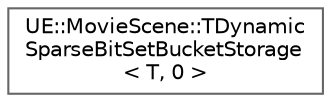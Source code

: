 digraph "Graphical Class Hierarchy"
{
 // INTERACTIVE_SVG=YES
 // LATEX_PDF_SIZE
  bgcolor="transparent";
  edge [fontname=Helvetica,fontsize=10,labelfontname=Helvetica,labelfontsize=10];
  node [fontname=Helvetica,fontsize=10,shape=box,height=0.2,width=0.4];
  rankdir="LR";
  Node0 [id="Node000000",label="UE::MovieScene::TDynamic\lSparseBitSetBucketStorage\l\< T, 0 \>",height=0.2,width=0.4,color="grey40", fillcolor="white", style="filled",URL="$d7/d91/structUE_1_1MovieScene_1_1TDynamicSparseBitSetBucketStorage_3_01T_00_010_01_4.html",tooltip=" "];
}
